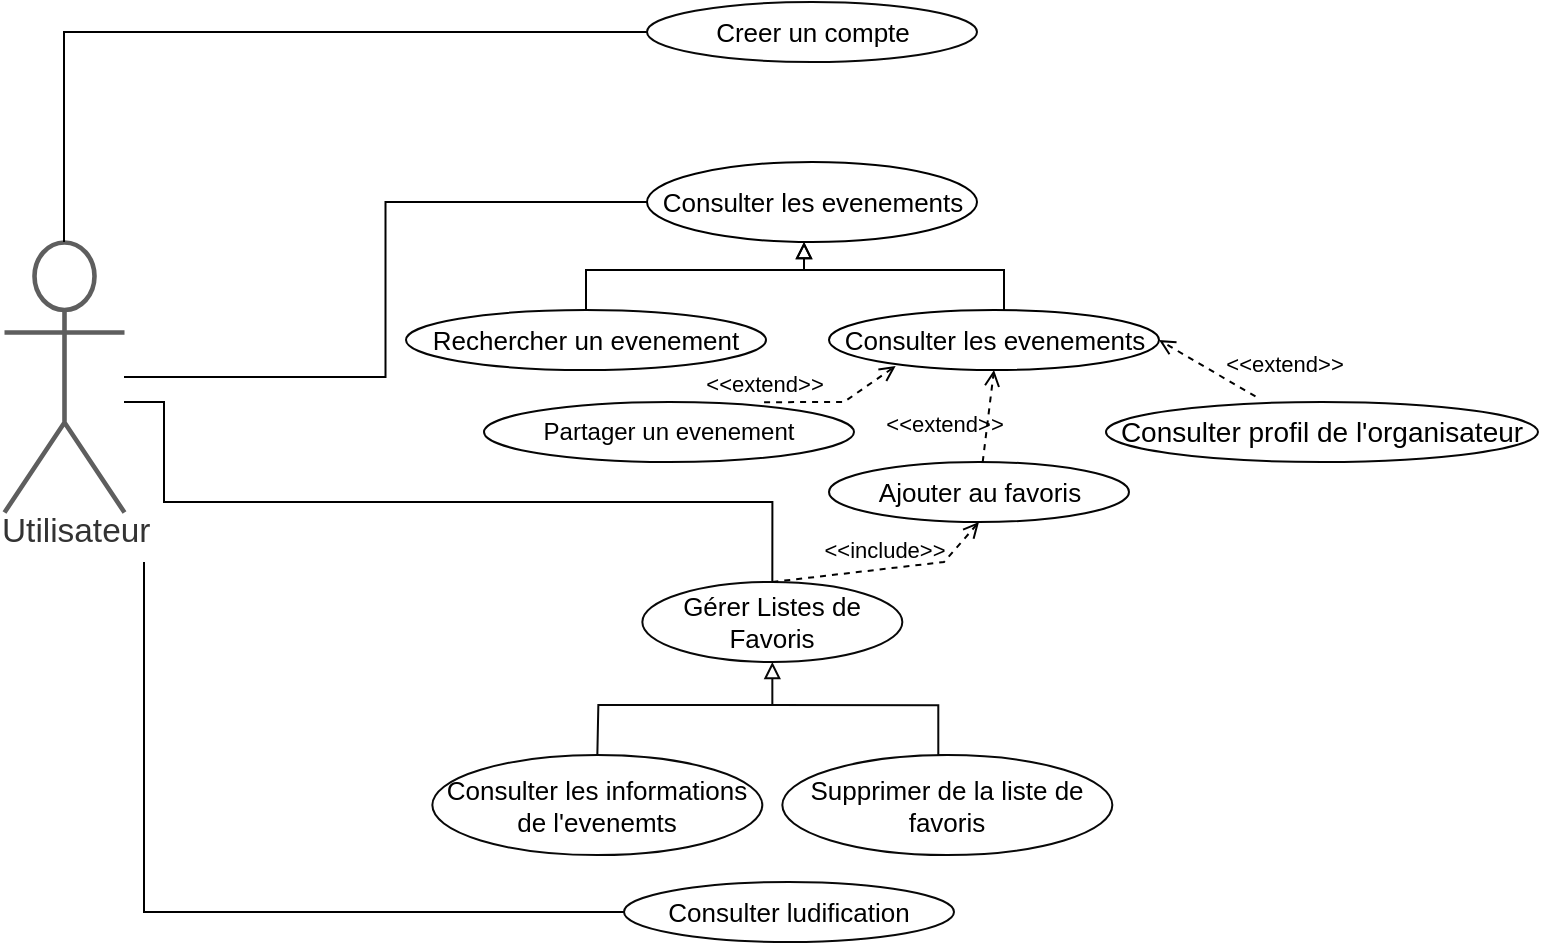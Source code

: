 <mxfile version="20.8.16" type="github">
  <diagram name="Page-1" id="oKYqLAlFBlPUoExyLl6c">
    <mxGraphModel dx="1050" dy="530" grid="1" gridSize="10" guides="1" tooltips="1" connect="1" arrows="1" fold="1" page="1" pageScale="1" pageWidth="1169" pageHeight="827" math="0" shadow="0">
      <root>
        <mxCell id="0" />
        <mxCell id="1" parent="0" />
        <mxCell id="fYzc5iGK3RnNoOoryGZN-3" value="Utilisateur" style="html=1;overflow=block;blockSpacing=1;shape=umlActor;labelPosition=center;verticalLabelPosition=bottom;verticalAlign=top;whiteSpace=nowrap;fontSize=16.7;fontColor=#333333;align=center;spacing=0;strokeColor=#5e5e5e;strokeOpacity=100;rounded=1;absoluteArcSize=1;arcSize=9;strokeWidth=2.3;lucidId=8mitzC-ZQj-q;" parent="1" vertex="1">
          <mxGeometry x="40" y="350" width="60" height="135" as="geometry" />
        </mxCell>
        <mxCell id="48hHsusyQehYmFjqrb_I-24" style="edgeStyle=orthogonalEdgeStyle;rounded=0;orthogonalLoop=1;jettySize=auto;html=1;endArrow=none;endFill=0;" parent="1" source="fYzc5iGK3RnNoOoryGZN-4" target="fYzc5iGK3RnNoOoryGZN-3" edge="1">
          <mxGeometry relative="1" as="geometry" />
        </mxCell>
        <mxCell id="fYzc5iGK3RnNoOoryGZN-4" value="Consulter les evenements" style="html=1;overflow=block;blockSpacing=1;whiteSpace=wrap;ellipse;fontSize=13;spacing=3.8;strokeColor=#000000;strokeOpacity=100;rounded=1;absoluteArcSize=1;arcSize=9;strokeWidth=1;lucidId=soitjvf58P_N;" parent="1" vertex="1">
          <mxGeometry x="361.5" y="310" width="165" height="40" as="geometry" />
        </mxCell>
        <mxCell id="fYzc5iGK3RnNoOoryGZN-5" value="" style="html=1;jettySize=18;whiteSpace=wrap;fontSize=13;strokeColor=#080808;strokeWidth=1;rounded=1;arcSize=12;edgeStyle=orthogonalEdgeStyle;startArrow=none;endArrow=block;endFill=1;lucidId=mpitS5lhm7C1;" parent="1" edge="1">
          <mxGeometry width="100" height="100" relative="1" as="geometry">
            <Array as="points" />
            <mxPoint x="605.17" y="549" as="sourcePoint" />
            <mxPoint x="605.17" y="549" as="targetPoint" />
          </mxGeometry>
        </mxCell>
        <mxCell id="48hHsusyQehYmFjqrb_I-23" style="edgeStyle=orthogonalEdgeStyle;rounded=0;orthogonalLoop=1;jettySize=auto;html=1;exitX=0;exitY=0.5;exitDx=0;exitDy=0;endArrow=none;endFill=0;" parent="1" source="fYzc5iGK3RnNoOoryGZN-6" target="fYzc5iGK3RnNoOoryGZN-3" edge="1">
          <mxGeometry relative="1" as="geometry" />
        </mxCell>
        <mxCell id="fYzc5iGK3RnNoOoryGZN-6" value="Creer un compte" style="html=1;overflow=block;blockSpacing=1;whiteSpace=wrap;ellipse;fontSize=13;spacing=3.8;strokeColor=#080808;strokeOpacity=100;rounded=1;absoluteArcSize=1;arcSize=9;strokeWidth=1;lucidId=KpitLF8Kvkj4;" parent="1" vertex="1">
          <mxGeometry x="361.5" y="230" width="165" height="30" as="geometry" />
        </mxCell>
        <mxCell id="48hHsusyQehYmFjqrb_I-12" style="edgeStyle=orthogonalEdgeStyle;rounded=0;orthogonalLoop=1;jettySize=auto;html=1;entryX=0.476;entryY=1;entryDx=0;entryDy=0;entryPerimeter=0;endArrow=block;endFill=0;" parent="1" source="fYzc5iGK3RnNoOoryGZN-8" target="fYzc5iGK3RnNoOoryGZN-4" edge="1">
          <mxGeometry relative="1" as="geometry" />
        </mxCell>
        <mxCell id="fYzc5iGK3RnNoOoryGZN-8" value="&lt;div&gt;Rechercher un evenement &lt;br&gt;&lt;/div&gt;" style="html=1;overflow=block;blockSpacing=1;whiteSpace=wrap;ellipse;fontSize=13;spacing=3.8;strokeColor=#050505;strokeOpacity=100;rounded=1;absoluteArcSize=1;arcSize=9;strokeWidth=1;lucidId=.BitsejxpJ_f;" parent="1" vertex="1">
          <mxGeometry x="241" y="384" width="180" height="30" as="geometry" />
        </mxCell>
        <mxCell id="fYzc5iGK3RnNoOoryGZN-12" value="&lt;font style=&quot;font-size: 14px;&quot;&gt;Consulter profil de l&#39;organisateur&lt;/font&gt;" style="ellipse;whiteSpace=wrap;html=1;strokeColor=#050505;strokeWidth=1;" parent="1" vertex="1">
          <mxGeometry x="591" y="430" width="216" height="30" as="geometry" />
        </mxCell>
        <mxCell id="fYzc5iGK3RnNoOoryGZN-14" value="Partager un evenement" style="ellipse;whiteSpace=wrap;html=1;strokeColor=#050505;strokeWidth=1;" parent="1" vertex="1">
          <mxGeometry x="280" y="430" width="185" height="30" as="geometry" />
        </mxCell>
        <mxCell id="fYzc5iGK3RnNoOoryGZN-16" value="Ajouter au favoris" style="html=1;overflow=block;blockSpacing=1;whiteSpace=wrap;ellipse;fontSize=13;spacing=3.8;strokeColor=#050505;strokeOpacity=100;rounded=1;absoluteArcSize=1;arcSize=9;strokeWidth=1;lucidId=.BitsejxpJ_f;" parent="1" vertex="1">
          <mxGeometry x="452.5" y="460" width="150" height="30" as="geometry" />
        </mxCell>
        <mxCell id="48hHsusyQehYmFjqrb_I-26" style="edgeStyle=orthogonalEdgeStyle;rounded=0;orthogonalLoop=1;jettySize=auto;html=1;endArrow=none;endFill=0;" parent="1" source="fYzc5iGK3RnNoOoryGZN-23" target="fYzc5iGK3RnNoOoryGZN-3" edge="1">
          <mxGeometry relative="1" as="geometry">
            <mxPoint x="110" y="430" as="targetPoint" />
            <Array as="points">
              <mxPoint x="424" y="480" />
              <mxPoint x="120" y="480" />
              <mxPoint x="120" y="430" />
            </Array>
          </mxGeometry>
        </mxCell>
        <mxCell id="fYzc5iGK3RnNoOoryGZN-23" value="Gérer Listes de Favoris " style="html=1;overflow=block;blockSpacing=1;whiteSpace=wrap;ellipse;fontSize=13;spacing=3.8;strokeColor=#080808;strokeOpacity=100;rounded=1;absoluteArcSize=1;arcSize=9;strokeWidth=1;lucidId=atit3Y5sFF7p;" parent="1" vertex="1">
          <mxGeometry x="359.17" y="520" width="130" height="40" as="geometry" />
        </mxCell>
        <mxCell id="fYzc5iGK3RnNoOoryGZN-30" style="edgeStyle=orthogonalEdgeStyle;rounded=0;orthogonalLoop=1;jettySize=auto;html=1;exitX=0.5;exitY=0;exitDx=0;exitDy=0;strokeColor=#080808;strokeWidth=1;fontSize=14;endArrow=none;endFill=0;" parent="1" source="fYzc5iGK3RnNoOoryGZN-25" edge="1">
          <mxGeometry relative="1" as="geometry">
            <mxPoint x="424.17" y="581.56" as="targetPoint" />
            <Array as="points">
              <mxPoint x="507.17" y="581.56" />
            </Array>
          </mxGeometry>
        </mxCell>
        <mxCell id="fYzc5iGK3RnNoOoryGZN-25" value="Supprimer de la liste de favoris" style="html=1;overflow=block;blockSpacing=1;whiteSpace=wrap;ellipse;fontSize=13;spacing=3.8;strokeColor=#080808;strokeOpacity=100;rounded=1;absoluteArcSize=1;arcSize=9;strokeWidth=1;lucidId=atit3Y5sFF7p;" parent="1" vertex="1">
          <mxGeometry x="429.17" y="606.56" width="165" height="50" as="geometry" />
        </mxCell>
        <mxCell id="fYzc5iGK3RnNoOoryGZN-26" style="edgeStyle=none;rounded=0;orthogonalLoop=1;jettySize=auto;html=1;exitX=0.5;exitY=0;exitDx=0;exitDy=0;fontSize=14;endArrow=block;endFill=0;strokeColor=#080808;strokeWidth=1;entryX=0.5;entryY=1;entryDx=0;entryDy=0;" parent="1" source="fYzc5iGK3RnNoOoryGZN-27" target="fYzc5iGK3RnNoOoryGZN-23" edge="1">
          <mxGeometry relative="1" as="geometry">
            <mxPoint x="419.17" y="560" as="targetPoint" />
            <Array as="points">
              <mxPoint x="337.17" y="581.56" />
              <mxPoint x="424.17" y="581.56" />
            </Array>
          </mxGeometry>
        </mxCell>
        <mxCell id="fYzc5iGK3RnNoOoryGZN-27" value="Consulter les informations de l&#39;evenemts" style="html=1;overflow=block;blockSpacing=1;whiteSpace=wrap;ellipse;fontSize=13;spacing=3.8;strokeColor=#080808;strokeOpacity=100;rounded=1;absoluteArcSize=1;arcSize=9;strokeWidth=1;lucidId=atit3Y5sFF7p;" parent="1" vertex="1">
          <mxGeometry x="254.17" y="606.56" width="165" height="50" as="geometry" />
        </mxCell>
        <mxCell id="48hHsusyQehYmFjqrb_I-13" style="edgeStyle=orthogonalEdgeStyle;rounded=0;orthogonalLoop=1;jettySize=auto;html=1;endArrow=block;endFill=0;" parent="1" source="48hHsusyQehYmFjqrb_I-2" edge="1">
          <mxGeometry relative="1" as="geometry">
            <mxPoint x="440" y="350" as="targetPoint" />
            <Array as="points">
              <mxPoint x="540" y="364" />
              <mxPoint x="440" y="364" />
            </Array>
          </mxGeometry>
        </mxCell>
        <mxCell id="48hHsusyQehYmFjqrb_I-2" value="Consulter les evenements" style="html=1;overflow=block;blockSpacing=1;whiteSpace=wrap;ellipse;fontSize=13;spacing=3.8;strokeColor=#000000;strokeOpacity=100;rounded=1;absoluteArcSize=1;arcSize=9;strokeWidth=1;lucidId=soitjvf58P_N;" parent="1" vertex="1">
          <mxGeometry x="452.5" y="384" width="165" height="30" as="geometry" />
        </mxCell>
        <mxCell id="48hHsusyQehYmFjqrb_I-15" value="&amp;lt;&amp;lt;include&amp;gt;&amp;gt;" style="html=1;verticalAlign=bottom;labelBackgroundColor=none;endArrow=open;endFill=0;dashed=1;rounded=0;exitX=0.5;exitY=0;exitDx=0;exitDy=0;entryX=0.5;entryY=1;entryDx=0;entryDy=0;" parent="1" source="fYzc5iGK3RnNoOoryGZN-23" target="fYzc5iGK3RnNoOoryGZN-16" edge="1">
          <mxGeometry width="160" relative="1" as="geometry">
            <mxPoint x="430" y="470" as="sourcePoint" />
            <mxPoint x="590" y="470" as="targetPoint" />
            <Array as="points">
              <mxPoint x="510" y="510" />
            </Array>
          </mxGeometry>
        </mxCell>
        <mxCell id="48hHsusyQehYmFjqrb_I-16" value="&amp;lt;&amp;lt;extend&amp;gt;&amp;gt;" style="html=1;verticalAlign=bottom;labelBackgroundColor=none;endArrow=open;endFill=0;dashed=1;rounded=0;entryX=0.202;entryY=0.933;entryDx=0;entryDy=0;entryPerimeter=0;exitX=0.757;exitY=0.003;exitDx=0;exitDy=0;exitPerimeter=0;" parent="1" source="fYzc5iGK3RnNoOoryGZN-14" target="48hHsusyQehYmFjqrb_I-2" edge="1">
          <mxGeometry x="-1" width="160" relative="1" as="geometry">
            <mxPoint x="430" y="500" as="sourcePoint" />
            <mxPoint x="590" y="500" as="targetPoint" />
            <Array as="points">
              <mxPoint x="460" y="430" />
            </Array>
            <mxPoint as="offset" />
          </mxGeometry>
        </mxCell>
        <mxCell id="48hHsusyQehYmFjqrb_I-18" value="&amp;lt;&amp;lt;extend&amp;gt;&amp;gt;" style="html=1;verticalAlign=bottom;labelBackgroundColor=none;endArrow=open;endFill=0;dashed=1;rounded=0;entryX=0.5;entryY=1;entryDx=0;entryDy=0;" parent="1" source="fYzc5iGK3RnNoOoryGZN-16" target="48hHsusyQehYmFjqrb_I-2" edge="1">
          <mxGeometry x="-0.676" y="20" width="160" relative="1" as="geometry">
            <mxPoint x="430" y="500" as="sourcePoint" />
            <mxPoint x="590" y="500" as="targetPoint" />
            <mxPoint as="offset" />
          </mxGeometry>
        </mxCell>
        <mxCell id="48hHsusyQehYmFjqrb_I-19" value="&amp;lt;&amp;lt;extend&amp;gt;&amp;gt;" style="html=1;verticalAlign=bottom;labelBackgroundColor=none;endArrow=open;endFill=0;dashed=1;rounded=0;entryX=1;entryY=0.5;entryDx=0;entryDy=0;exitX=0.346;exitY=-0.092;exitDx=0;exitDy=0;exitPerimeter=0;" parent="1" source="fYzc5iGK3RnNoOoryGZN-12" target="48hHsusyQehYmFjqrb_I-2" edge="1">
          <mxGeometry x="-1" y="-16" width="160" relative="1" as="geometry">
            <mxPoint x="430" y="500" as="sourcePoint" />
            <mxPoint x="590" y="500" as="targetPoint" />
            <mxPoint x="6" y="7" as="offset" />
          </mxGeometry>
        </mxCell>
        <mxCell id="MNkqo8t-yjYE44w6BTjp-2" style="edgeStyle=none;rounded=0;orthogonalLoop=1;jettySize=auto;html=1;exitX=0;exitY=0.5;exitDx=0;exitDy=0;endArrow=none;endFill=0;" edge="1" parent="1" source="MNkqo8t-yjYE44w6BTjp-1">
          <mxGeometry relative="1" as="geometry">
            <mxPoint x="110" y="510" as="targetPoint" />
            <Array as="points">
              <mxPoint x="110" y="685" />
            </Array>
          </mxGeometry>
        </mxCell>
        <mxCell id="MNkqo8t-yjYE44w6BTjp-1" value="Consulter ludification" style="html=1;overflow=block;blockSpacing=1;whiteSpace=wrap;ellipse;fontSize=13;spacing=3.8;strokeColor=#080808;strokeOpacity=100;rounded=1;absoluteArcSize=1;arcSize=9;strokeWidth=1;lucidId=KpitLF8Kvkj4;" vertex="1" parent="1">
          <mxGeometry x="350" y="670" width="165" height="30" as="geometry" />
        </mxCell>
      </root>
    </mxGraphModel>
  </diagram>
</mxfile>
